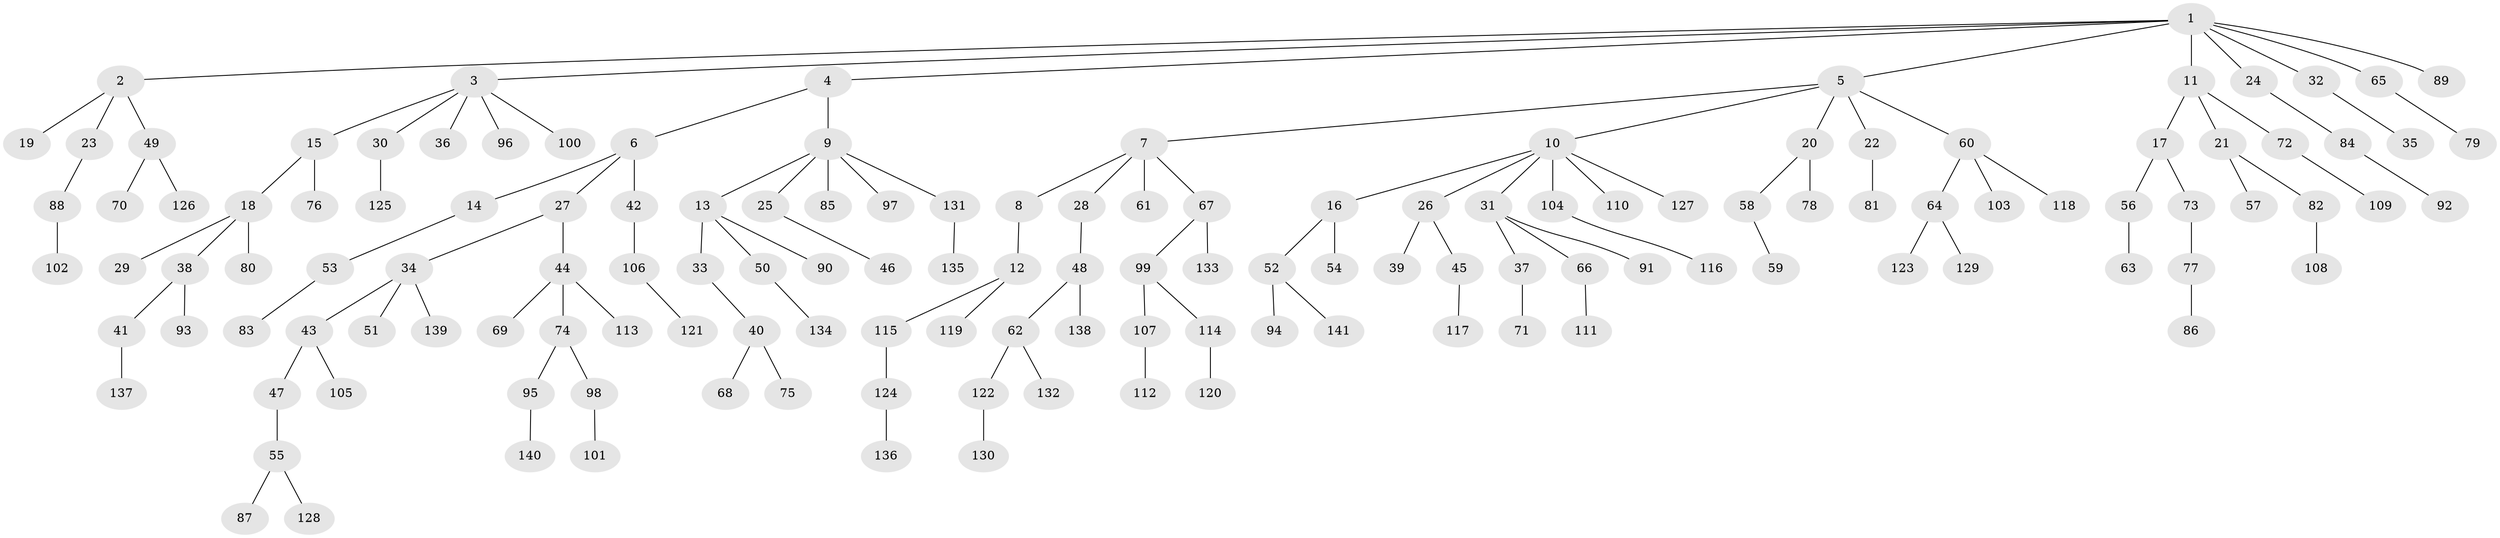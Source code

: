 // coarse degree distribution, {9: 0.01020408163265306, 3: 0.1326530612244898, 5: 0.04081632653061224, 11: 0.01020408163265306, 4: 0.04081632653061224, 2: 0.24489795918367346, 1: 0.5204081632653061}
// Generated by graph-tools (version 1.1) at 2025/52/02/27/25 19:52:10]
// undirected, 141 vertices, 140 edges
graph export_dot {
graph [start="1"]
  node [color=gray90,style=filled];
  1;
  2;
  3;
  4;
  5;
  6;
  7;
  8;
  9;
  10;
  11;
  12;
  13;
  14;
  15;
  16;
  17;
  18;
  19;
  20;
  21;
  22;
  23;
  24;
  25;
  26;
  27;
  28;
  29;
  30;
  31;
  32;
  33;
  34;
  35;
  36;
  37;
  38;
  39;
  40;
  41;
  42;
  43;
  44;
  45;
  46;
  47;
  48;
  49;
  50;
  51;
  52;
  53;
  54;
  55;
  56;
  57;
  58;
  59;
  60;
  61;
  62;
  63;
  64;
  65;
  66;
  67;
  68;
  69;
  70;
  71;
  72;
  73;
  74;
  75;
  76;
  77;
  78;
  79;
  80;
  81;
  82;
  83;
  84;
  85;
  86;
  87;
  88;
  89;
  90;
  91;
  92;
  93;
  94;
  95;
  96;
  97;
  98;
  99;
  100;
  101;
  102;
  103;
  104;
  105;
  106;
  107;
  108;
  109;
  110;
  111;
  112;
  113;
  114;
  115;
  116;
  117;
  118;
  119;
  120;
  121;
  122;
  123;
  124;
  125;
  126;
  127;
  128;
  129;
  130;
  131;
  132;
  133;
  134;
  135;
  136;
  137;
  138;
  139;
  140;
  141;
  1 -- 2;
  1 -- 3;
  1 -- 4;
  1 -- 5;
  1 -- 11;
  1 -- 24;
  1 -- 32;
  1 -- 65;
  1 -- 89;
  2 -- 19;
  2 -- 23;
  2 -- 49;
  3 -- 15;
  3 -- 30;
  3 -- 36;
  3 -- 96;
  3 -- 100;
  4 -- 6;
  4 -- 9;
  5 -- 7;
  5 -- 10;
  5 -- 20;
  5 -- 22;
  5 -- 60;
  6 -- 14;
  6 -- 27;
  6 -- 42;
  7 -- 8;
  7 -- 28;
  7 -- 61;
  7 -- 67;
  8 -- 12;
  9 -- 13;
  9 -- 25;
  9 -- 85;
  9 -- 97;
  9 -- 131;
  10 -- 16;
  10 -- 26;
  10 -- 31;
  10 -- 104;
  10 -- 110;
  10 -- 127;
  11 -- 17;
  11 -- 21;
  11 -- 72;
  12 -- 115;
  12 -- 119;
  13 -- 33;
  13 -- 50;
  13 -- 90;
  14 -- 53;
  15 -- 18;
  15 -- 76;
  16 -- 52;
  16 -- 54;
  17 -- 56;
  17 -- 73;
  18 -- 29;
  18 -- 38;
  18 -- 80;
  20 -- 58;
  20 -- 78;
  21 -- 57;
  21 -- 82;
  22 -- 81;
  23 -- 88;
  24 -- 84;
  25 -- 46;
  26 -- 39;
  26 -- 45;
  27 -- 34;
  27 -- 44;
  28 -- 48;
  30 -- 125;
  31 -- 37;
  31 -- 66;
  31 -- 91;
  32 -- 35;
  33 -- 40;
  34 -- 43;
  34 -- 51;
  34 -- 139;
  37 -- 71;
  38 -- 41;
  38 -- 93;
  40 -- 68;
  40 -- 75;
  41 -- 137;
  42 -- 106;
  43 -- 47;
  43 -- 105;
  44 -- 69;
  44 -- 74;
  44 -- 113;
  45 -- 117;
  47 -- 55;
  48 -- 62;
  48 -- 138;
  49 -- 70;
  49 -- 126;
  50 -- 134;
  52 -- 94;
  52 -- 141;
  53 -- 83;
  55 -- 87;
  55 -- 128;
  56 -- 63;
  58 -- 59;
  60 -- 64;
  60 -- 103;
  60 -- 118;
  62 -- 122;
  62 -- 132;
  64 -- 123;
  64 -- 129;
  65 -- 79;
  66 -- 111;
  67 -- 99;
  67 -- 133;
  72 -- 109;
  73 -- 77;
  74 -- 95;
  74 -- 98;
  77 -- 86;
  82 -- 108;
  84 -- 92;
  88 -- 102;
  95 -- 140;
  98 -- 101;
  99 -- 107;
  99 -- 114;
  104 -- 116;
  106 -- 121;
  107 -- 112;
  114 -- 120;
  115 -- 124;
  122 -- 130;
  124 -- 136;
  131 -- 135;
}
